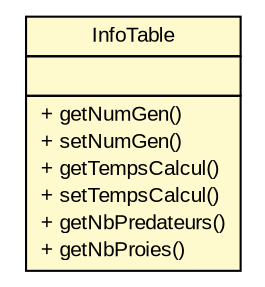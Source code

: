 #!/usr/local/bin/dot
#
# Class diagram 
# Generated by UMLGraph version 5.4 (http://www.umlgraph.org/)
#

digraph G {
	edge [fontname="arial",fontsize=10,labelfontname="arial",labelfontsize=10];
	node [fontname="arial",fontsize=10,shape=plaintext];
	nodesep=0.25;
	ranksep=0.5;
	// Modeles.InfoTable
	c143 [label=<<table title="Modeles.InfoTable" border="0" cellborder="1" cellspacing="0" cellpadding="2" port="p" bgcolor="lemonChiffon" href="./InfoTable.html">
		<tr><td><table border="0" cellspacing="0" cellpadding="1">
<tr><td align="center" balign="center"> InfoTable </td></tr>
		</table></td></tr>
		<tr><td><table border="0" cellspacing="0" cellpadding="1">
<tr><td align="left" balign="left">  </td></tr>
		</table></td></tr>
		<tr><td><table border="0" cellspacing="0" cellpadding="1">
<tr><td align="left" balign="left"> + getNumGen() </td></tr>
<tr><td align="left" balign="left"> + setNumGen() </td></tr>
<tr><td align="left" balign="left"> + getTempsCalcul() </td></tr>
<tr><td align="left" balign="left"> + setTempsCalcul() </td></tr>
<tr><td align="left" balign="left"> + getNbPredateurs() </td></tr>
<tr><td align="left" balign="left"> + getNbProies() </td></tr>
		</table></td></tr>
		</table>>, URL="./InfoTable.html", fontname="arial", fontcolor="black", fontsize=10.0];
}

